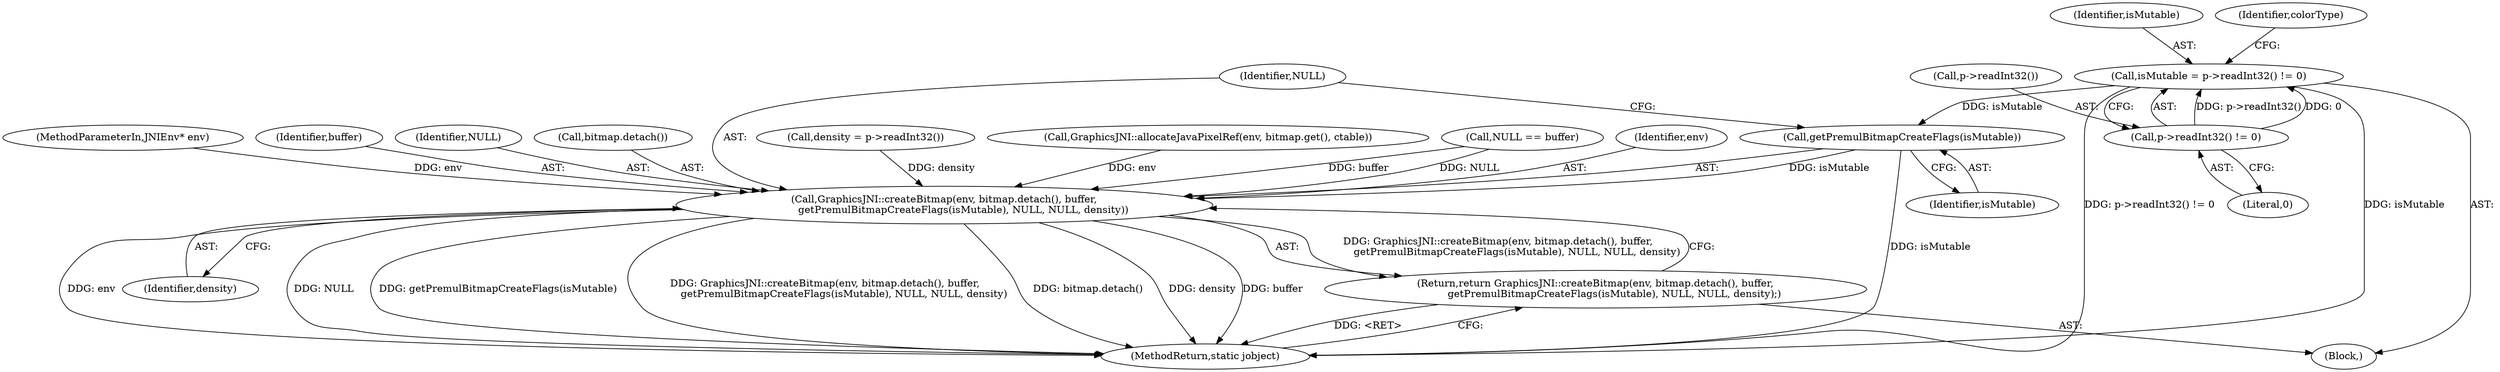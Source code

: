 digraph "0_Android_d44e5bde18a41beda39d49189bef7f2ba7c8f3cb@API" {
"1000123" [label="(Call,isMutable = p->readInt32() != 0)"];
"1000125" [label="(Call,p->readInt32() != 0)"];
"1000298" [label="(Call,getPremulBitmapCreateFlags(isMutable))"];
"1000294" [label="(Call,GraphicsJNI::createBitmap(env, bitmap.detach(), buffer,\n            getPremulBitmapCreateFlags(isMutable), NULL, NULL, density))"];
"1000293" [label="(Return,return GraphicsJNI::createBitmap(env, bitmap.detach(), buffer,\n            getPremulBitmapCreateFlags(isMutable), NULL, NULL, density);)"];
"1000302" [label="(Identifier,density)"];
"1000127" [label="(Literal,0)"];
"1000153" [label="(Call,density = p->readInt32())"];
"1000124" [label="(Identifier,isMutable)"];
"1000299" [label="(Identifier,isMutable)"];
"1000126" [label="(Call,p->readInt32())"];
"1000293" [label="(Return,return GraphicsJNI::createBitmap(env, bitmap.detach(), buffer,\n            getPremulBitmapCreateFlags(isMutable), NULL, NULL, density);)"];
"1000125" [label="(Call,p->readInt32() != 0)"];
"1000251" [label="(Call,GraphicsJNI::allocateJavaPixelRef(env, bitmap.get(), ctable))"];
"1000256" [label="(Call,NULL == buffer)"];
"1000295" [label="(Identifier,env)"];
"1000298" [label="(Call,getPremulBitmapCreateFlags(isMutable))"];
"1000103" [label="(MethodParameterIn,JNIEnv* env)"];
"1000106" [label="(Block,)"];
"1000294" [label="(Call,GraphicsJNI::createBitmap(env, bitmap.detach(), buffer,\n            getPremulBitmapCreateFlags(isMutable), NULL, NULL, density))"];
"1000303" [label="(MethodReturn,static jobject)"];
"1000297" [label="(Identifier,buffer)"];
"1000301" [label="(Identifier,NULL)"];
"1000296" [label="(Call,bitmap.detach())"];
"1000300" [label="(Identifier,NULL)"];
"1000130" [label="(Identifier,colorType)"];
"1000123" [label="(Call,isMutable = p->readInt32() != 0)"];
"1000123" -> "1000106"  [label="AST: "];
"1000123" -> "1000125"  [label="CFG: "];
"1000124" -> "1000123"  [label="AST: "];
"1000125" -> "1000123"  [label="AST: "];
"1000130" -> "1000123"  [label="CFG: "];
"1000123" -> "1000303"  [label="DDG: p->readInt32() != 0"];
"1000123" -> "1000303"  [label="DDG: isMutable"];
"1000125" -> "1000123"  [label="DDG: p->readInt32()"];
"1000125" -> "1000123"  [label="DDG: 0"];
"1000123" -> "1000298"  [label="DDG: isMutable"];
"1000125" -> "1000127"  [label="CFG: "];
"1000126" -> "1000125"  [label="AST: "];
"1000127" -> "1000125"  [label="AST: "];
"1000298" -> "1000294"  [label="AST: "];
"1000298" -> "1000299"  [label="CFG: "];
"1000299" -> "1000298"  [label="AST: "];
"1000300" -> "1000298"  [label="CFG: "];
"1000298" -> "1000303"  [label="DDG: isMutable"];
"1000298" -> "1000294"  [label="DDG: isMutable"];
"1000294" -> "1000293"  [label="AST: "];
"1000294" -> "1000302"  [label="CFG: "];
"1000295" -> "1000294"  [label="AST: "];
"1000296" -> "1000294"  [label="AST: "];
"1000297" -> "1000294"  [label="AST: "];
"1000300" -> "1000294"  [label="AST: "];
"1000301" -> "1000294"  [label="AST: "];
"1000302" -> "1000294"  [label="AST: "];
"1000293" -> "1000294"  [label="CFG: "];
"1000294" -> "1000303"  [label="DDG: NULL"];
"1000294" -> "1000303"  [label="DDG: getPremulBitmapCreateFlags(isMutable)"];
"1000294" -> "1000303"  [label="DDG: GraphicsJNI::createBitmap(env, bitmap.detach(), buffer,\n            getPremulBitmapCreateFlags(isMutable), NULL, NULL, density)"];
"1000294" -> "1000303"  [label="DDG: bitmap.detach()"];
"1000294" -> "1000303"  [label="DDG: density"];
"1000294" -> "1000303"  [label="DDG: buffer"];
"1000294" -> "1000303"  [label="DDG: env"];
"1000294" -> "1000293"  [label="DDG: GraphicsJNI::createBitmap(env, bitmap.detach(), buffer,\n            getPremulBitmapCreateFlags(isMutable), NULL, NULL, density)"];
"1000251" -> "1000294"  [label="DDG: env"];
"1000103" -> "1000294"  [label="DDG: env"];
"1000256" -> "1000294"  [label="DDG: buffer"];
"1000256" -> "1000294"  [label="DDG: NULL"];
"1000153" -> "1000294"  [label="DDG: density"];
"1000293" -> "1000106"  [label="AST: "];
"1000303" -> "1000293"  [label="CFG: "];
"1000293" -> "1000303"  [label="DDG: <RET>"];
}
